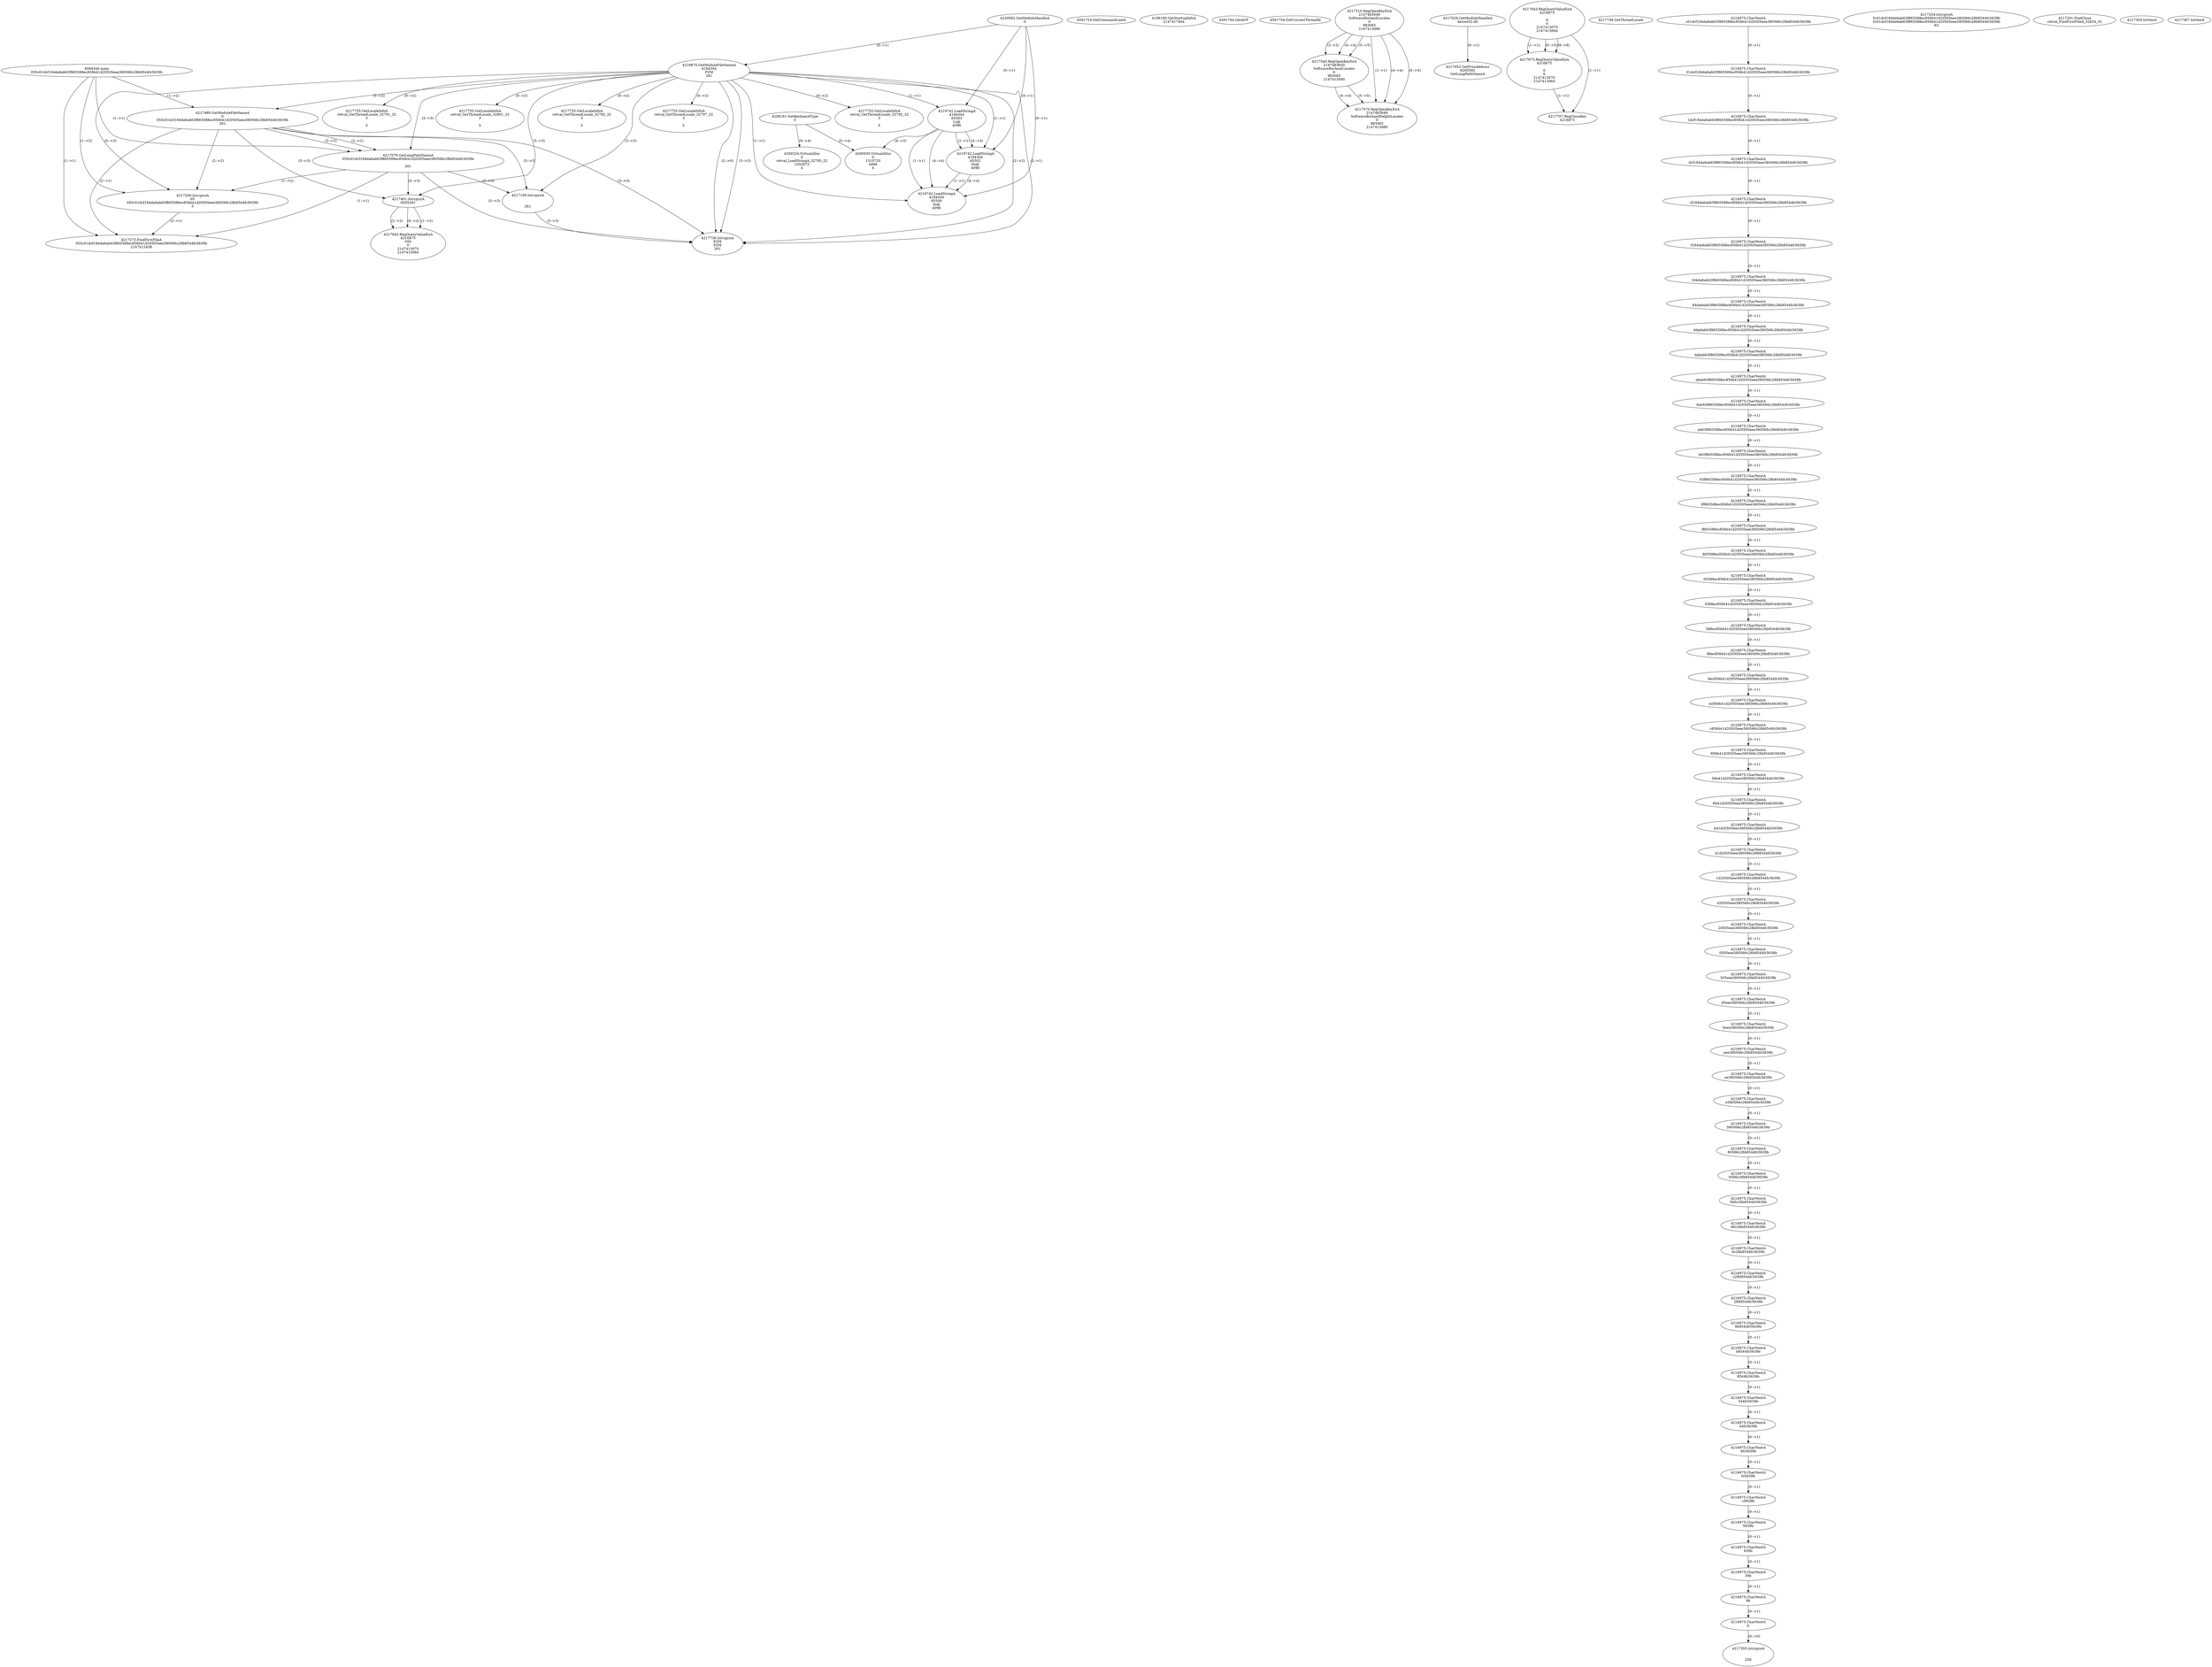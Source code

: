 // Global SCDG with merge call
digraph {
	0 [label="4594340.main
055c01dcf184da6ab63f865588ec856b41d20505eee380566c28b8544fc5639b"]
	1 [label="4220092.GetModuleHandleA
0"]
	2 [label="4208181.GetKeyboardType
0"]
	3 [label="4591724.GetCommandLineA
"]
	4 [label="4199190.GetStartupInfoA
2147417464"]
	5 [label="4591744.GetACP
"]
	6 [label="4591754.GetCurrentThreadId
"]
	7 [label="4216870.GetModuleFileNameA
4194304
PZM
261"]
	1 -> 7 [label="(0-->1)"]
	8 [label="4217480.GetModuleFileNameA
0
055c01dcf184da6ab63f865588ec856b41d20505eee380566c28b8544fc5639b
261"]
	0 -> 8 [label="(1-->2)"]
	7 -> 8 [label="(3-->3)"]
	9 [label="4217510.RegOpenKeyExA
2147483649
Software\Borland\Locales
0
983065
2147413080"]
	10 [label="4217540.RegOpenKeyExA
2147483650
Software\Borland\Locales
0
983065
2147413080"]
	9 -> 10 [label="(2-->2)"]
	9 -> 10 [label="(4-->4)"]
	9 -> 10 [label="(5-->5)"]
	11 [label="4217570.RegOpenKeyExA
2147483649
Software\Borland\Delphi\Locales
0
983065
2147413080"]
	9 -> 11 [label="(1-->1)"]
	9 -> 11 [label="(4-->4)"]
	10 -> 11 [label="(4-->4)"]
	9 -> 11 [label="(5-->5)"]
	10 -> 11 [label="(5-->5)"]
	12 [label="4217029.GetModuleHandleA
kernel32.dll"]
	13 [label="4217052.GetProcAddress
6295592
GetLongPathNameA"]
	12 -> 13 [label="(0-->1)"]
	14 [label="4217079.GetLongPathNameA
055c01dcf184da6ab63f865588ec856b41d20505eee380566c28b8544fc5639b

261"]
	0 -> 14 [label="(1-->1)"]
	8 -> 14 [label="(2-->1)"]
	7 -> 14 [label="(3-->3)"]
	8 -> 14 [label="(3-->3)"]
	15 [label="4217100.lstrcpynA


261"]
	7 -> 15 [label="(3-->3)"]
	8 -> 15 [label="(3-->3)"]
	14 -> 15 [label="(3-->3)"]
	16 [label="4217643.RegQueryValueExA
4216875

0
0
2147413070
2147413064"]
	17 [label="4217673.RegQueryValueExA
4216875

0
0
2147413070
2147413064"]
	16 -> 17 [label="(1-->1)"]
	16 -> 17 [label="(5-->5)"]
	16 -> 17 [label="(6-->6)"]
	18 [label="4217707.RegCloseKey
4216875"]
	16 -> 18 [label="(1-->1)"]
	17 -> 18 [label="(1-->1)"]
	19 [label="4217736.lstrcpynA
PZM
PZM
261"]
	7 -> 19 [label="(2-->1)"]
	7 -> 19 [label="(2-->2)"]
	7 -> 19 [label="(3-->3)"]
	8 -> 19 [label="(3-->3)"]
	14 -> 19 [label="(3-->3)"]
	15 -> 19 [label="(3-->3)"]
	7 -> 19 [label="(2-->0)"]
	20 [label="4217749.GetThreadLocale
"]
	21 [label="4217755.GetLocaleInfoA
retval_GetThreadLocale_32791_32
3

5"]
	7 -> 21 [label="(0-->2)"]
	22 [label="4219742.LoadStringA
4194304
65503
Ls@
4096"]
	1 -> 22 [label="(0-->1)"]
	7 -> 22 [label="(1-->1)"]
	23 [label="4200030.VirtualAlloc
0
1310720
4096
4"]
	22 -> 23 [label="(4-->3)"]
	2 -> 23 [label="(0-->4)"]
	24 [label="4200224.VirtualAlloc
0
retval_LoadStringA_32795_32
1052672
4"]
	2 -> 24 [label="(0-->4)"]
	25 [label="4217755.GetLocaleInfoA
retval_GetThreadLocale_32801_32
3

5"]
	7 -> 25 [label="(0-->2)"]
	26 [label="4217200.lstrcpynA
05
055c01dcf184da6ab63f865588ec856b41d20505eee380566c28b8544fc5639b
3"]
	0 -> 26 [label="(1-->2)"]
	8 -> 26 [label="(2-->2)"]
	14 -> 26 [label="(1-->2)"]
	7 -> 26 [label="(0-->3)"]
	27 [label="4216975.CharNextA
c01dcf184da6ab63f865588ec856b41d20505eee380566c28b8544fc5639b"]
	28 [label="4216975.CharNextA
01dcf184da6ab63f865588ec856b41d20505eee380566c28b8544fc5639b"]
	27 -> 28 [label="(0-->1)"]
	29 [label="4216975.CharNextA
1dcf184da6ab63f865588ec856b41d20505eee380566c28b8544fc5639b"]
	28 -> 29 [label="(0-->1)"]
	30 [label="4216975.CharNextA
dcf184da6ab63f865588ec856b41d20505eee380566c28b8544fc5639b"]
	29 -> 30 [label="(0-->1)"]
	31 [label="4216975.CharNextA
cf184da6ab63f865588ec856b41d20505eee380566c28b8544fc5639b"]
	30 -> 31 [label="(0-->1)"]
	32 [label="4216975.CharNextA
f184da6ab63f865588ec856b41d20505eee380566c28b8544fc5639b"]
	31 -> 32 [label="(0-->1)"]
	33 [label="4216975.CharNextA
184da6ab63f865588ec856b41d20505eee380566c28b8544fc5639b"]
	32 -> 33 [label="(0-->1)"]
	34 [label="4216975.CharNextA
84da6ab63f865588ec856b41d20505eee380566c28b8544fc5639b"]
	33 -> 34 [label="(0-->1)"]
	35 [label="4216975.CharNextA
4da6ab63f865588ec856b41d20505eee380566c28b8544fc5639b"]
	34 -> 35 [label="(0-->1)"]
	36 [label="4216975.CharNextA
da6ab63f865588ec856b41d20505eee380566c28b8544fc5639b"]
	35 -> 36 [label="(0-->1)"]
	37 [label="4216975.CharNextA
a6ab63f865588ec856b41d20505eee380566c28b8544fc5639b"]
	36 -> 37 [label="(0-->1)"]
	38 [label="4216975.CharNextA
6ab63f865588ec856b41d20505eee380566c28b8544fc5639b"]
	37 -> 38 [label="(0-->1)"]
	39 [label="4216975.CharNextA
ab63f865588ec856b41d20505eee380566c28b8544fc5639b"]
	38 -> 39 [label="(0-->1)"]
	40 [label="4216975.CharNextA
b63f865588ec856b41d20505eee380566c28b8544fc5639b"]
	39 -> 40 [label="(0-->1)"]
	41 [label="4216975.CharNextA
63f865588ec856b41d20505eee380566c28b8544fc5639b"]
	40 -> 41 [label="(0-->1)"]
	42 [label="4216975.CharNextA
3f865588ec856b41d20505eee380566c28b8544fc5639b"]
	41 -> 42 [label="(0-->1)"]
	43 [label="4216975.CharNextA
f865588ec856b41d20505eee380566c28b8544fc5639b"]
	42 -> 43 [label="(0-->1)"]
	44 [label="4216975.CharNextA
865588ec856b41d20505eee380566c28b8544fc5639b"]
	43 -> 44 [label="(0-->1)"]
	45 [label="4216975.CharNextA
65588ec856b41d20505eee380566c28b8544fc5639b"]
	44 -> 45 [label="(0-->1)"]
	46 [label="4216975.CharNextA
5588ec856b41d20505eee380566c28b8544fc5639b"]
	45 -> 46 [label="(0-->1)"]
	47 [label="4216975.CharNextA
588ec856b41d20505eee380566c28b8544fc5639b"]
	46 -> 47 [label="(0-->1)"]
	48 [label="4216975.CharNextA
88ec856b41d20505eee380566c28b8544fc5639b"]
	47 -> 48 [label="(0-->1)"]
	49 [label="4216975.CharNextA
8ec856b41d20505eee380566c28b8544fc5639b"]
	48 -> 49 [label="(0-->1)"]
	50 [label="4216975.CharNextA
ec856b41d20505eee380566c28b8544fc5639b"]
	49 -> 50 [label="(0-->1)"]
	51 [label="4216975.CharNextA
c856b41d20505eee380566c28b8544fc5639b"]
	50 -> 51 [label="(0-->1)"]
	52 [label="4216975.CharNextA
856b41d20505eee380566c28b8544fc5639b"]
	51 -> 52 [label="(0-->1)"]
	53 [label="4216975.CharNextA
56b41d20505eee380566c28b8544fc5639b"]
	52 -> 53 [label="(0-->1)"]
	54 [label="4216975.CharNextA
6b41d20505eee380566c28b8544fc5639b"]
	53 -> 54 [label="(0-->1)"]
	55 [label="4216975.CharNextA
b41d20505eee380566c28b8544fc5639b"]
	54 -> 55 [label="(0-->1)"]
	56 [label="4216975.CharNextA
41d20505eee380566c28b8544fc5639b"]
	55 -> 56 [label="(0-->1)"]
	57 [label="4216975.CharNextA
1d20505eee380566c28b8544fc5639b"]
	56 -> 57 [label="(0-->1)"]
	58 [label="4216975.CharNextA
d20505eee380566c28b8544fc5639b"]
	57 -> 58 [label="(0-->1)"]
	59 [label="4216975.CharNextA
20505eee380566c28b8544fc5639b"]
	58 -> 59 [label="(0-->1)"]
	60 [label="4216975.CharNextA
0505eee380566c28b8544fc5639b"]
	59 -> 60 [label="(0-->1)"]
	61 [label="4216975.CharNextA
505eee380566c28b8544fc5639b"]
	60 -> 61 [label="(0-->1)"]
	62 [label="4216975.CharNextA
05eee380566c28b8544fc5639b"]
	61 -> 62 [label="(0-->1)"]
	63 [label="4216975.CharNextA
5eee380566c28b8544fc5639b"]
	62 -> 63 [label="(0-->1)"]
	64 [label="4216975.CharNextA
eee380566c28b8544fc5639b"]
	63 -> 64 [label="(0-->1)"]
	65 [label="4216975.CharNextA
ee380566c28b8544fc5639b"]
	64 -> 65 [label="(0-->1)"]
	66 [label="4216975.CharNextA
e380566c28b8544fc5639b"]
	65 -> 66 [label="(0-->1)"]
	67 [label="4216975.CharNextA
380566c28b8544fc5639b"]
	66 -> 67 [label="(0-->1)"]
	68 [label="4216975.CharNextA
80566c28b8544fc5639b"]
	67 -> 68 [label="(0-->1)"]
	69 [label="4216975.CharNextA
0566c28b8544fc5639b"]
	68 -> 69 [label="(0-->1)"]
	70 [label="4216975.CharNextA
566c28b8544fc5639b"]
	69 -> 70 [label="(0-->1)"]
	71 [label="4216975.CharNextA
66c28b8544fc5639b"]
	70 -> 71 [label="(0-->1)"]
	72 [label="4216975.CharNextA
6c28b8544fc5639b"]
	71 -> 72 [label="(0-->1)"]
	73 [label="4216975.CharNextA
c28b8544fc5639b"]
	72 -> 73 [label="(0-->1)"]
	74 [label="4216975.CharNextA
28b8544fc5639b"]
	73 -> 74 [label="(0-->1)"]
	75 [label="4216975.CharNextA
8b8544fc5639b"]
	74 -> 75 [label="(0-->1)"]
	76 [label="4216975.CharNextA
b8544fc5639b"]
	75 -> 76 [label="(0-->1)"]
	77 [label="4216975.CharNextA
8544fc5639b"]
	76 -> 77 [label="(0-->1)"]
	78 [label="4216975.CharNextA
544fc5639b"]
	77 -> 78 [label="(0-->1)"]
	79 [label="4216975.CharNextA
44fc5639b"]
	78 -> 79 [label="(0-->1)"]
	80 [label="4216975.CharNextA
4fc5639b"]
	79 -> 80 [label="(0-->1)"]
	81 [label="4216975.CharNextA
fc5639b"]
	80 -> 81 [label="(0-->1)"]
	82 [label="4216975.CharNextA
c5639b"]
	81 -> 82 [label="(0-->1)"]
	83 [label="4216975.CharNextA
5639b"]
	82 -> 83 [label="(0-->1)"]
	84 [label="4216975.CharNextA
639b"]
	83 -> 84 [label="(0-->1)"]
	85 [label="4216975.CharNextA
39b"]
	84 -> 85 [label="(0-->1)"]
	86 [label="4216975.CharNextA
9b"]
	85 -> 86 [label="(0-->1)"]
	87 [label="4216975.CharNextA
b"]
	86 -> 87 [label="(0-->1)"]
	88 [label="4217254.lstrcpynA
5c01dcf184da6ab63f865588ec856b41d20505eee380566c28b8544fc5639b
5c01dcf184da6ab63f865588ec856b41d20505eee380566c28b8544fc5639b
63"]
	89 [label="4217273.FindFirstFileA
055c01dcf184da6ab63f865588ec856b41d20505eee380566c28b8544fc5639b
2147412438"]
	0 -> 89 [label="(1-->1)"]
	8 -> 89 [label="(2-->1)"]
	14 -> 89 [label="(1-->1)"]
	26 -> 89 [label="(2-->1)"]
	90 [label="4217291.FindClose
retval_FindFirstFileA_32834_32"]
	91 [label="4217303.lstrlenA
"]
	92 [label="4217355.lstrcpynA


258"]
	87 -> 92 [label="(0-->0)"]
	93 [label="4217367.lstrlenA
"]
	94 [label="4217401.lstrcpynA
05\
05\
261"]
	7 -> 94 [label="(3-->3)"]
	8 -> 94 [label="(3-->3)"]
	14 -> 94 [label="(3-->3)"]
	95 [label="4217643.RegQueryValueExA
4216875
05\
0
0
2147413070
2147413064"]
	94 -> 95 [label="(1-->2)"]
	94 -> 95 [label="(2-->2)"]
	94 -> 95 [label="(0-->2)"]
	96 [label="4217755.GetLocaleInfoA
retval_GetThreadLocale_32792_32
3

5"]
	7 -> 96 [label="(0-->2)"]
	97 [label="4219742.LoadStringA
4194304
65502
Ds@
4096"]
	1 -> 97 [label="(0-->1)"]
	7 -> 97 [label="(1-->1)"]
	22 -> 97 [label="(1-->1)"]
	22 -> 97 [label="(4-->4)"]
	98 [label="4219742.LoadStringA
4194304
65500
4s@
4096"]
	1 -> 98 [label="(0-->1)"]
	7 -> 98 [label="(1-->1)"]
	22 -> 98 [label="(1-->1)"]
	97 -> 98 [label="(1-->1)"]
	22 -> 98 [label="(4-->4)"]
	97 -> 98 [label="(4-->4)"]
	99 [label="4217755.GetLocaleInfoA
retval_GetThreadLocale_32797_32
3

5"]
	7 -> 99 [label="(0-->2)"]
	100 [label="4217755.GetLocaleInfoA
retval_GetThreadLocale_32782_32
3

5"]
	7 -> 100 [label="(0-->2)"]
}
